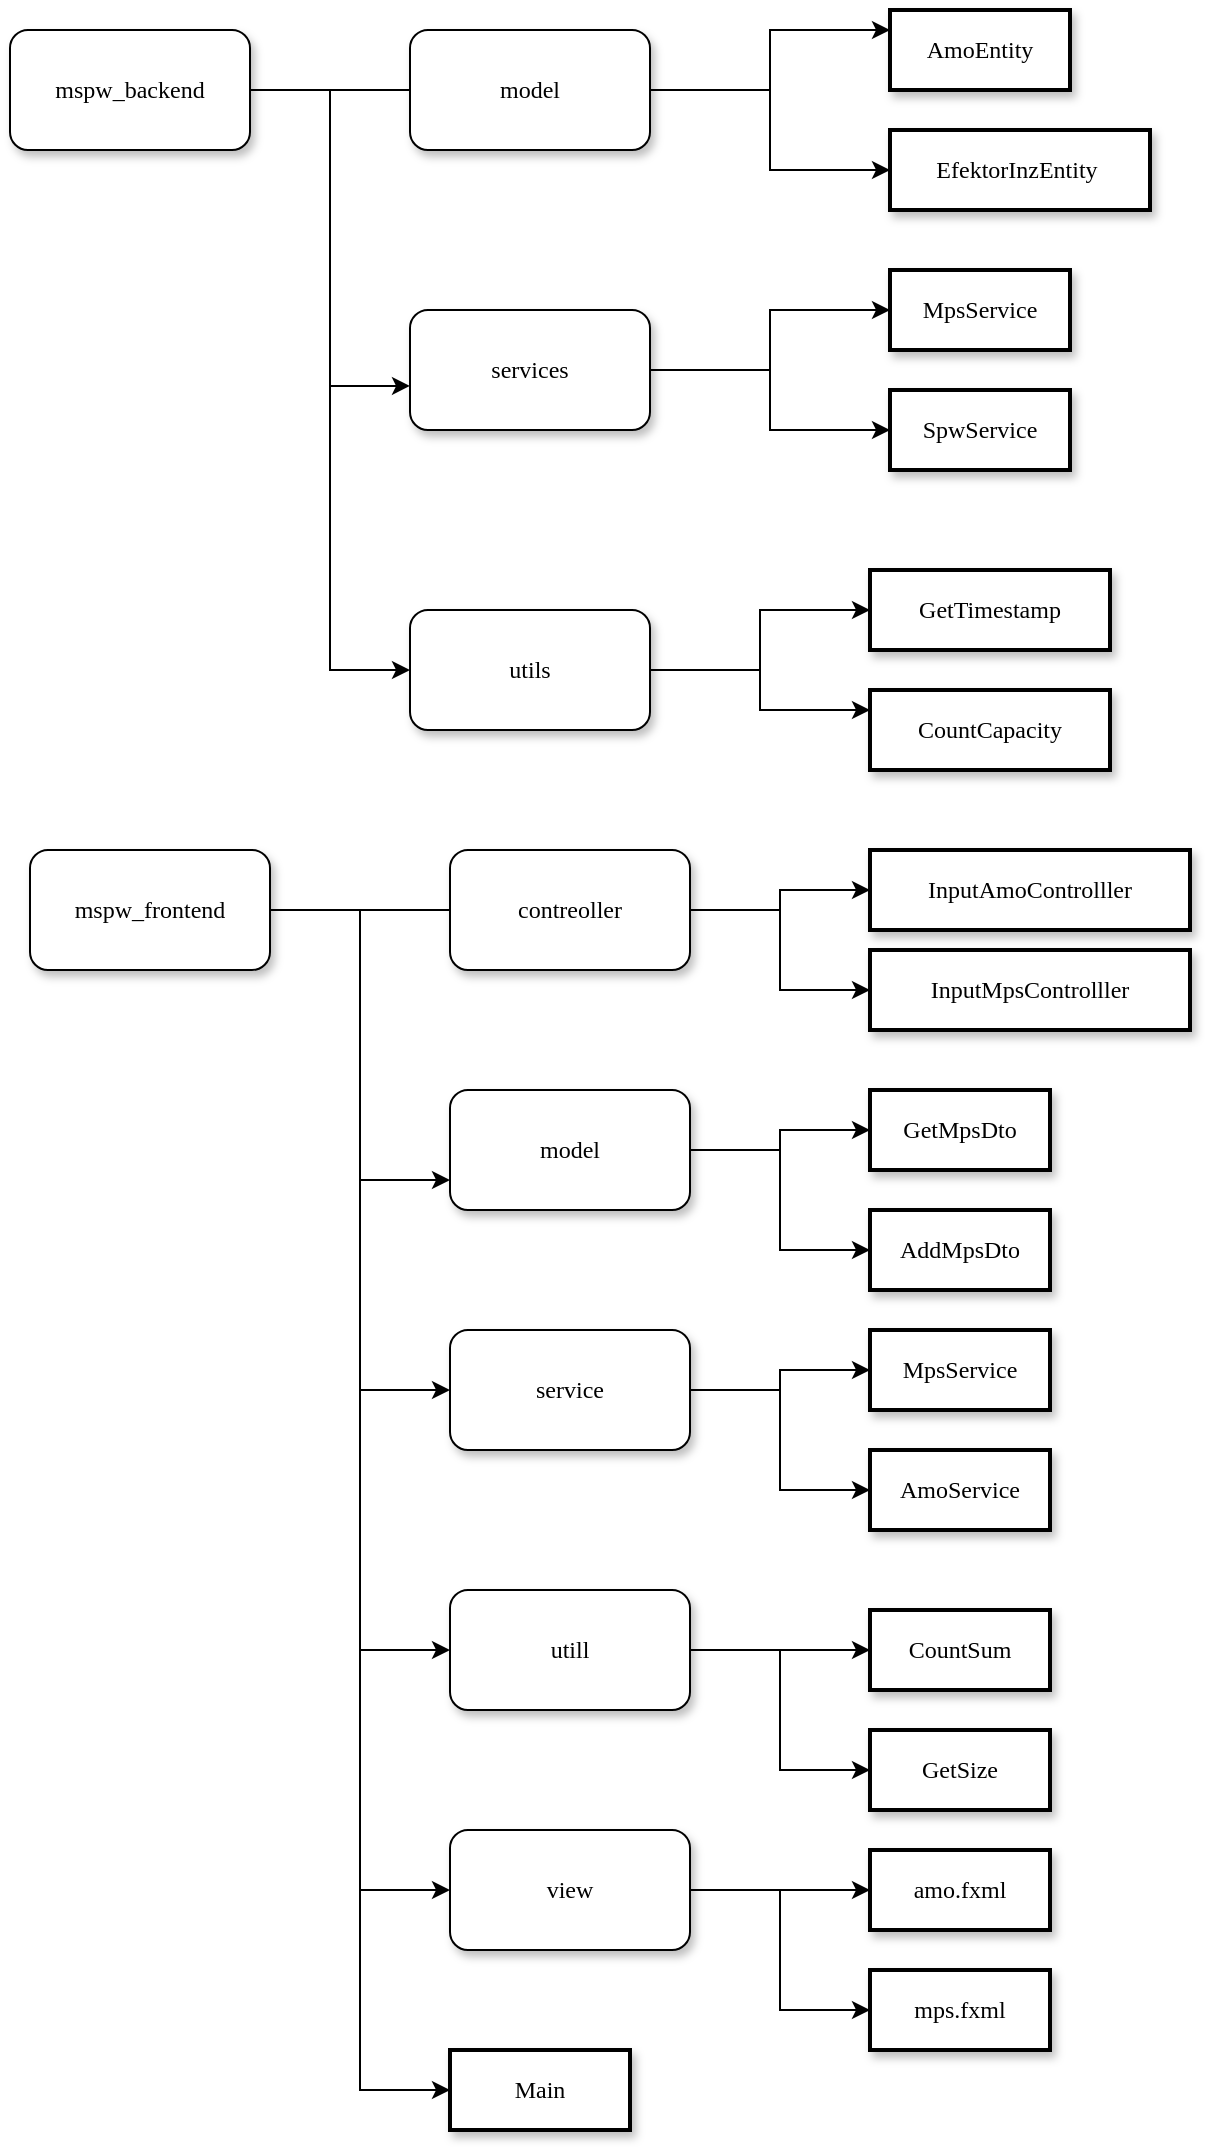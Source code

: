 <mxfile version="22.1.21" type="device">
  <diagram name="Page-1" id="10a91c8b-09ff-31b1-d368-03940ed4cc9e">
    <mxGraphModel dx="712" dy="782" grid="1" gridSize="10" guides="1" tooltips="1" connect="1" arrows="1" fold="1" page="1" pageScale="1" pageWidth="1100" pageHeight="850" background="none" math="0" shadow="0">
      <root>
        <mxCell id="0" />
        <mxCell id="1" parent="0" />
        <mxCell id="wWCb_b6wwUq6npjRhqLN-15" style="edgeStyle=orthogonalEdgeStyle;rounded=0;orthogonalLoop=1;jettySize=auto;html=1;exitX=0.5;exitY=1;exitDx=0;exitDy=0;entryX=0;entryY=0.5;entryDx=0;entryDy=0;" edge="1" parent="1" source="62893188c0fa7362-1" target="wWCb_b6wwUq6npjRhqLN-2">
          <mxGeometry relative="1" as="geometry">
            <Array as="points">
              <mxPoint x="220" y="60" />
              <mxPoint x="320" y="60" />
              <mxPoint x="320" y="350" />
            </Array>
          </mxGeometry>
        </mxCell>
        <mxCell id="62893188c0fa7362-1" value="mspw_backend" style="whiteSpace=wrap;html=1;rounded=1;shadow=1;labelBackgroundColor=none;strokeWidth=1;fontFamily=Verdana;fontSize=12;align=center;" parent="1" vertex="1">
          <mxGeometry x="160" y="30" width="120" height="60" as="geometry" />
        </mxCell>
        <mxCell id="wWCb_b6wwUq6npjRhqLN-36" style="edgeStyle=orthogonalEdgeStyle;rounded=0;orthogonalLoop=1;jettySize=auto;html=1;entryX=0;entryY=0.75;entryDx=0;entryDy=0;" edge="1" parent="1" source="62893188c0fa7362-2" target="62893188c0fa7362-8">
          <mxGeometry relative="1" as="geometry" />
        </mxCell>
        <mxCell id="wWCb_b6wwUq6npjRhqLN-37" style="edgeStyle=orthogonalEdgeStyle;rounded=0;orthogonalLoop=1;jettySize=auto;html=1;entryX=0;entryY=0.5;entryDx=0;entryDy=0;" edge="1" parent="1" source="62893188c0fa7362-2" target="wWCb_b6wwUq6npjRhqLN-22">
          <mxGeometry relative="1" as="geometry" />
        </mxCell>
        <mxCell id="wWCb_b6wwUq6npjRhqLN-38" style="edgeStyle=orthogonalEdgeStyle;rounded=0;orthogonalLoop=1;jettySize=auto;html=1;exitX=1;exitY=0.5;exitDx=0;exitDy=0;entryX=0;entryY=0.5;entryDx=0;entryDy=0;" edge="1" parent="1" source="62893188c0fa7362-2" target="wWCb_b6wwUq6npjRhqLN-23">
          <mxGeometry relative="1" as="geometry" />
        </mxCell>
        <mxCell id="wWCb_b6wwUq6npjRhqLN-39" style="edgeStyle=orthogonalEdgeStyle;rounded=0;orthogonalLoop=1;jettySize=auto;html=1;exitX=1;exitY=0.5;exitDx=0;exitDy=0;entryX=0;entryY=0.5;entryDx=0;entryDy=0;" edge="1" parent="1" source="62893188c0fa7362-2" target="wWCb_b6wwUq6npjRhqLN-26">
          <mxGeometry relative="1" as="geometry" />
        </mxCell>
        <mxCell id="wWCb_b6wwUq6npjRhqLN-40" style="edgeStyle=orthogonalEdgeStyle;rounded=0;orthogonalLoop=1;jettySize=auto;html=1;exitX=1;exitY=0.5;exitDx=0;exitDy=0;entryX=0;entryY=0.5;entryDx=0;entryDy=0;" edge="1" parent="1" source="62893188c0fa7362-2" target="wWCb_b6wwUq6npjRhqLN-35">
          <mxGeometry relative="1" as="geometry" />
        </mxCell>
        <mxCell id="62893188c0fa7362-2" value="&lt;span&gt;mspw_frontend&lt;/span&gt;" style="whiteSpace=wrap;html=1;rounded=1;shadow=1;labelBackgroundColor=none;strokeWidth=1;fontFamily=Verdana;fontSize=12;align=center;" parent="1" vertex="1">
          <mxGeometry x="170" y="440" width="120" height="60" as="geometry" />
        </mxCell>
        <mxCell id="wWCb_b6wwUq6npjRhqLN-12" style="edgeStyle=orthogonalEdgeStyle;rounded=0;orthogonalLoop=1;jettySize=auto;html=1;entryX=0;entryY=0.25;entryDx=0;entryDy=0;" edge="1" parent="1" source="62893188c0fa7362-3" target="wWCb_b6wwUq6npjRhqLN-5">
          <mxGeometry relative="1" as="geometry" />
        </mxCell>
        <mxCell id="wWCb_b6wwUq6npjRhqLN-13" style="edgeStyle=orthogonalEdgeStyle;rounded=0;orthogonalLoop=1;jettySize=auto;html=1;exitX=1;exitY=0.5;exitDx=0;exitDy=0;entryX=0;entryY=0.5;entryDx=0;entryDy=0;" edge="1" parent="1" source="62893188c0fa7362-3" target="wWCb_b6wwUq6npjRhqLN-3">
          <mxGeometry relative="1" as="geometry" />
        </mxCell>
        <mxCell id="62893188c0fa7362-3" value="&lt;span&gt;model&lt;/span&gt;" style="whiteSpace=wrap;html=1;rounded=1;shadow=1;labelBackgroundColor=none;strokeWidth=1;fontFamily=Verdana;fontSize=12;align=center;" parent="1" vertex="1">
          <mxGeometry x="360" y="30" width="120" height="60" as="geometry" />
        </mxCell>
        <mxCell id="62893188c0fa7362-4" value="" style="rounded=0;html=1;labelBackgroundColor=none;startArrow=none;startFill=0;startSize=5;endArrow=none;endFill=0;endSize=5;jettySize=auto;orthogonalLoop=1;strokeWidth=1;fontFamily=Verdana;fontSize=12" parent="1" source="62893188c0fa7362-1" target="62893188c0fa7362-3" edge="1">
          <mxGeometry x="-0.3" y="13" relative="1" as="geometry">
            <mxPoint as="offset" />
          </mxGeometry>
        </mxCell>
        <mxCell id="wWCb_b6wwUq6npjRhqLN-43" style="edgeStyle=orthogonalEdgeStyle;rounded=0;orthogonalLoop=1;jettySize=auto;html=1;exitX=1;exitY=0.5;exitDx=0;exitDy=0;entryX=0;entryY=0.5;entryDx=0;entryDy=0;" edge="1" parent="1" source="62893188c0fa7362-8" target="wWCb_b6wwUq6npjRhqLN-28">
          <mxGeometry relative="1" as="geometry" />
        </mxCell>
        <mxCell id="wWCb_b6wwUq6npjRhqLN-44" style="edgeStyle=orthogonalEdgeStyle;rounded=0;orthogonalLoop=1;jettySize=auto;html=1;exitX=1;exitY=0.5;exitDx=0;exitDy=0;entryX=0;entryY=0.5;entryDx=0;entryDy=0;" edge="1" parent="1" source="62893188c0fa7362-8" target="wWCb_b6wwUq6npjRhqLN-7">
          <mxGeometry relative="1" as="geometry" />
        </mxCell>
        <mxCell id="62893188c0fa7362-8" value="&lt;span&gt;model&lt;/span&gt;" style="whiteSpace=wrap;html=1;rounded=1;shadow=1;labelBackgroundColor=none;strokeWidth=1;fontFamily=Verdana;fontSize=12;align=center;" parent="1" vertex="1">
          <mxGeometry x="380" y="560" width="120" height="60" as="geometry" />
        </mxCell>
        <mxCell id="wWCb_b6wwUq6npjRhqLN-41" style="edgeStyle=orthogonalEdgeStyle;rounded=0;orthogonalLoop=1;jettySize=auto;html=1;exitX=1;exitY=0.5;exitDx=0;exitDy=0;entryX=0;entryY=0.5;entryDx=0;entryDy=0;" edge="1" parent="1" source="62893188c0fa7362-9" target="wWCb_b6wwUq6npjRhqLN-6">
          <mxGeometry relative="1" as="geometry" />
        </mxCell>
        <mxCell id="wWCb_b6wwUq6npjRhqLN-42" style="edgeStyle=orthogonalEdgeStyle;rounded=0;orthogonalLoop=1;jettySize=auto;html=1;exitX=1;exitY=0.5;exitDx=0;exitDy=0;entryX=0;entryY=0.5;entryDx=0;entryDy=0;" edge="1" parent="1" source="62893188c0fa7362-9" target="wWCb_b6wwUq6npjRhqLN-27">
          <mxGeometry relative="1" as="geometry" />
        </mxCell>
        <mxCell id="62893188c0fa7362-9" value="&lt;span&gt;contreoller&lt;/span&gt;" style="whiteSpace=wrap;html=1;rounded=1;shadow=1;labelBackgroundColor=none;strokeWidth=1;fontFamily=Verdana;fontSize=12;align=center;" parent="1" vertex="1">
          <mxGeometry x="380" y="440" width="120" height="60" as="geometry" />
        </mxCell>
        <mxCell id="62893188c0fa7362-15" value="" style="rounded=0;html=1;labelBackgroundColor=none;startArrow=none;startFill=0;startSize=5;endArrow=none;endFill=0;endSize=5;jettySize=auto;orthogonalLoop=1;strokeWidth=1;fontFamily=Verdana;fontSize=12" parent="1" source="62893188c0fa7362-2" target="62893188c0fa7362-9" edge="1">
          <mxGeometry x="-0.2" y="14" relative="1" as="geometry">
            <mxPoint as="offset" />
          </mxGeometry>
        </mxCell>
        <mxCell id="wWCb_b6wwUq6npjRhqLN-16" style="edgeStyle=orthogonalEdgeStyle;rounded=0;orthogonalLoop=1;jettySize=auto;html=1;entryX=0;entryY=0.5;entryDx=0;entryDy=0;" edge="1" parent="1" source="wWCb_b6wwUq6npjRhqLN-1" target="wWCb_b6wwUq6npjRhqLN-11">
          <mxGeometry relative="1" as="geometry" />
        </mxCell>
        <mxCell id="wWCb_b6wwUq6npjRhqLN-17" style="edgeStyle=orthogonalEdgeStyle;rounded=0;orthogonalLoop=1;jettySize=auto;html=1;exitX=1;exitY=0.5;exitDx=0;exitDy=0;entryX=0;entryY=0.5;entryDx=0;entryDy=0;" edge="1" parent="1" source="wWCb_b6wwUq6npjRhqLN-1" target="wWCb_b6wwUq6npjRhqLN-10">
          <mxGeometry relative="1" as="geometry" />
        </mxCell>
        <mxCell id="wWCb_b6wwUq6npjRhqLN-1" value="&lt;span&gt;services&lt;/span&gt;" style="whiteSpace=wrap;html=1;rounded=1;shadow=1;labelBackgroundColor=none;strokeWidth=1;fontFamily=Verdana;fontSize=12;align=center;" vertex="1" parent="1">
          <mxGeometry x="360" y="170" width="120" height="60" as="geometry" />
        </mxCell>
        <mxCell id="wWCb_b6wwUq6npjRhqLN-18" style="edgeStyle=orthogonalEdgeStyle;rounded=0;orthogonalLoop=1;jettySize=auto;html=1;entryX=0;entryY=0.5;entryDx=0;entryDy=0;" edge="1" parent="1" source="wWCb_b6wwUq6npjRhqLN-2" target="wWCb_b6wwUq6npjRhqLN-9">
          <mxGeometry relative="1" as="geometry" />
        </mxCell>
        <mxCell id="wWCb_b6wwUq6npjRhqLN-19" style="edgeStyle=orthogonalEdgeStyle;rounded=0;orthogonalLoop=1;jettySize=auto;html=1;exitX=1;exitY=0.5;exitDx=0;exitDy=0;entryX=0;entryY=0.25;entryDx=0;entryDy=0;" edge="1" parent="1" source="wWCb_b6wwUq6npjRhqLN-2" target="wWCb_b6wwUq6npjRhqLN-8">
          <mxGeometry relative="1" as="geometry" />
        </mxCell>
        <mxCell id="wWCb_b6wwUq6npjRhqLN-2" value="&lt;span&gt;utils&lt;/span&gt;" style="whiteSpace=wrap;html=1;rounded=1;shadow=1;labelBackgroundColor=none;strokeWidth=1;fontFamily=Verdana;fontSize=12;align=center;" vertex="1" parent="1">
          <mxGeometry x="360" y="320" width="120" height="60" as="geometry" />
        </mxCell>
        <mxCell id="wWCb_b6wwUq6npjRhqLN-3" value="&lt;span&gt;EfektorInzEntity&amp;nbsp;&lt;/span&gt;" style="whiteSpace=wrap;html=1;rounded=0;shadow=1;labelBackgroundColor=none;strokeWidth=2;fontFamily=Verdana;fontSize=12;align=center;" vertex="1" parent="1">
          <mxGeometry x="600" y="80" width="130" height="40" as="geometry" />
        </mxCell>
        <mxCell id="wWCb_b6wwUq6npjRhqLN-5" value="&lt;span&gt;AmoEntity&lt;/span&gt;" style="whiteSpace=wrap;html=1;rounded=0;shadow=1;labelBackgroundColor=none;strokeWidth=2;fontFamily=Verdana;fontSize=12;align=center;" vertex="1" parent="1">
          <mxGeometry x="600" y="20" width="90" height="40" as="geometry" />
        </mxCell>
        <mxCell id="wWCb_b6wwUq6npjRhqLN-6" value="&lt;span&gt;InputAmoControlller&lt;/span&gt;" style="whiteSpace=wrap;html=1;rounded=0;shadow=1;labelBackgroundColor=none;strokeWidth=2;fontFamily=Verdana;fontSize=12;align=center;" vertex="1" parent="1">
          <mxGeometry x="590" y="440" width="160" height="40" as="geometry" />
        </mxCell>
        <mxCell id="wWCb_b6wwUq6npjRhqLN-7" value="&lt;span&gt;AddMpsDto&lt;/span&gt;" style="whiteSpace=wrap;html=1;rounded=0;shadow=1;labelBackgroundColor=none;strokeWidth=2;fontFamily=Verdana;fontSize=12;align=center;" vertex="1" parent="1">
          <mxGeometry x="590" y="620" width="90" height="40" as="geometry" />
        </mxCell>
        <mxCell id="wWCb_b6wwUq6npjRhqLN-8" value="&lt;span&gt;CountCapacity&lt;/span&gt;" style="whiteSpace=wrap;html=1;rounded=0;shadow=1;labelBackgroundColor=none;strokeWidth=2;fontFamily=Verdana;fontSize=12;align=center;" vertex="1" parent="1">
          <mxGeometry x="590" y="360" width="120" height="40" as="geometry" />
        </mxCell>
        <mxCell id="wWCb_b6wwUq6npjRhqLN-9" value="&lt;span&gt;GetTimestamp&lt;/span&gt;" style="whiteSpace=wrap;html=1;rounded=0;shadow=1;labelBackgroundColor=none;strokeWidth=2;fontFamily=Verdana;fontSize=12;align=center;" vertex="1" parent="1">
          <mxGeometry x="590" y="300" width="120" height="40" as="geometry" />
        </mxCell>
        <mxCell id="wWCb_b6wwUq6npjRhqLN-10" value="&lt;span&gt;SpwService&lt;/span&gt;" style="whiteSpace=wrap;html=1;rounded=0;shadow=1;labelBackgroundColor=none;strokeWidth=2;fontFamily=Verdana;fontSize=12;align=center;" vertex="1" parent="1">
          <mxGeometry x="600" y="210" width="90" height="40" as="geometry" />
        </mxCell>
        <mxCell id="wWCb_b6wwUq6npjRhqLN-11" value="&lt;span&gt;MpsService&lt;/span&gt;" style="whiteSpace=wrap;html=1;rounded=0;shadow=1;labelBackgroundColor=none;strokeWidth=2;fontFamily=Verdana;fontSize=12;align=center;" vertex="1" parent="1">
          <mxGeometry x="600" y="150" width="90" height="40" as="geometry" />
        </mxCell>
        <mxCell id="wWCb_b6wwUq6npjRhqLN-14" style="edgeStyle=orthogonalEdgeStyle;rounded=0;orthogonalLoop=1;jettySize=auto;html=1;entryX=0;entryY=0.633;entryDx=0;entryDy=0;entryPerimeter=0;" edge="1" parent="1" source="62893188c0fa7362-1" target="wWCb_b6wwUq6npjRhqLN-1">
          <mxGeometry relative="1" as="geometry" />
        </mxCell>
        <mxCell id="wWCb_b6wwUq6npjRhqLN-45" style="edgeStyle=orthogonalEdgeStyle;rounded=0;orthogonalLoop=1;jettySize=auto;html=1;exitX=1;exitY=0.5;exitDx=0;exitDy=0;entryX=0;entryY=0.5;entryDx=0;entryDy=0;" edge="1" parent="1" source="wWCb_b6wwUq6npjRhqLN-22" target="wWCb_b6wwUq6npjRhqLN-29">
          <mxGeometry relative="1" as="geometry" />
        </mxCell>
        <mxCell id="wWCb_b6wwUq6npjRhqLN-46" style="edgeStyle=orthogonalEdgeStyle;rounded=0;orthogonalLoop=1;jettySize=auto;html=1;exitX=1;exitY=0.5;exitDx=0;exitDy=0;entryX=0;entryY=0.5;entryDx=0;entryDy=0;" edge="1" parent="1" source="wWCb_b6wwUq6npjRhqLN-22" target="wWCb_b6wwUq6npjRhqLN-32">
          <mxGeometry relative="1" as="geometry" />
        </mxCell>
        <mxCell id="wWCb_b6wwUq6npjRhqLN-22" value="&lt;span&gt;service&lt;/span&gt;" style="whiteSpace=wrap;html=1;rounded=1;shadow=1;labelBackgroundColor=none;strokeWidth=1;fontFamily=Verdana;fontSize=12;align=center;" vertex="1" parent="1">
          <mxGeometry x="380" y="680" width="120" height="60" as="geometry" />
        </mxCell>
        <mxCell id="wWCb_b6wwUq6npjRhqLN-47" style="edgeStyle=orthogonalEdgeStyle;rounded=0;orthogonalLoop=1;jettySize=auto;html=1;exitX=1;exitY=0.5;exitDx=0;exitDy=0;entryX=0;entryY=0.5;entryDx=0;entryDy=0;" edge="1" parent="1" source="wWCb_b6wwUq6npjRhqLN-23" target="wWCb_b6wwUq6npjRhqLN-31">
          <mxGeometry relative="1" as="geometry" />
        </mxCell>
        <mxCell id="wWCb_b6wwUq6npjRhqLN-48" style="edgeStyle=orthogonalEdgeStyle;rounded=0;orthogonalLoop=1;jettySize=auto;html=1;exitX=1;exitY=0.5;exitDx=0;exitDy=0;entryX=0;entryY=0.5;entryDx=0;entryDy=0;" edge="1" parent="1" source="wWCb_b6wwUq6npjRhqLN-23" target="wWCb_b6wwUq6npjRhqLN-30">
          <mxGeometry relative="1" as="geometry" />
        </mxCell>
        <mxCell id="wWCb_b6wwUq6npjRhqLN-23" value="&lt;span&gt;utill&lt;/span&gt;" style="whiteSpace=wrap;html=1;rounded=1;shadow=1;labelBackgroundColor=none;strokeWidth=1;fontFamily=Verdana;fontSize=12;align=center;" vertex="1" parent="1">
          <mxGeometry x="380" y="810" width="120" height="60" as="geometry" />
        </mxCell>
        <mxCell id="wWCb_b6wwUq6npjRhqLN-49" style="edgeStyle=orthogonalEdgeStyle;rounded=0;orthogonalLoop=1;jettySize=auto;html=1;exitX=1;exitY=0.5;exitDx=0;exitDy=0;" edge="1" parent="1" source="wWCb_b6wwUq6npjRhqLN-26" target="wWCb_b6wwUq6npjRhqLN-33">
          <mxGeometry relative="1" as="geometry" />
        </mxCell>
        <mxCell id="wWCb_b6wwUq6npjRhqLN-50" style="edgeStyle=orthogonalEdgeStyle;rounded=0;orthogonalLoop=1;jettySize=auto;html=1;exitX=1;exitY=0.5;exitDx=0;exitDy=0;entryX=0;entryY=0.5;entryDx=0;entryDy=0;" edge="1" parent="1" source="wWCb_b6wwUq6npjRhqLN-26" target="wWCb_b6wwUq6npjRhqLN-34">
          <mxGeometry relative="1" as="geometry" />
        </mxCell>
        <mxCell id="wWCb_b6wwUq6npjRhqLN-26" value="&lt;span&gt;view&lt;/span&gt;" style="whiteSpace=wrap;html=1;rounded=1;shadow=1;labelBackgroundColor=none;strokeWidth=1;fontFamily=Verdana;fontSize=12;align=center;" vertex="1" parent="1">
          <mxGeometry x="380" y="930" width="120" height="60" as="geometry" />
        </mxCell>
        <mxCell id="wWCb_b6wwUq6npjRhqLN-27" value="InputMpsControlller" style="whiteSpace=wrap;html=1;rounded=0;shadow=1;labelBackgroundColor=none;strokeWidth=2;fontFamily=Verdana;fontSize=12;align=center;" vertex="1" parent="1">
          <mxGeometry x="590" y="490" width="160" height="40" as="geometry" />
        </mxCell>
        <mxCell id="wWCb_b6wwUq6npjRhqLN-28" value="&lt;span&gt;GetMpsDto&lt;/span&gt;" style="whiteSpace=wrap;html=1;rounded=0;shadow=1;labelBackgroundColor=none;strokeWidth=2;fontFamily=Verdana;fontSize=12;align=center;" vertex="1" parent="1">
          <mxGeometry x="590" y="560" width="90" height="40" as="geometry" />
        </mxCell>
        <mxCell id="wWCb_b6wwUq6npjRhqLN-29" value="MpsService" style="whiteSpace=wrap;html=1;rounded=0;shadow=1;labelBackgroundColor=none;strokeWidth=2;fontFamily=Verdana;fontSize=12;align=center;" vertex="1" parent="1">
          <mxGeometry x="590" y="680" width="90" height="40" as="geometry" />
        </mxCell>
        <mxCell id="wWCb_b6wwUq6npjRhqLN-30" value="GetSize" style="whiteSpace=wrap;html=1;rounded=0;shadow=1;labelBackgroundColor=none;strokeWidth=2;fontFamily=Verdana;fontSize=12;align=center;" vertex="1" parent="1">
          <mxGeometry x="590" y="880" width="90" height="40" as="geometry" />
        </mxCell>
        <mxCell id="wWCb_b6wwUq6npjRhqLN-31" value="CountSum" style="whiteSpace=wrap;html=1;rounded=0;shadow=1;labelBackgroundColor=none;strokeWidth=2;fontFamily=Verdana;fontSize=12;align=center;" vertex="1" parent="1">
          <mxGeometry x="590" y="820" width="90" height="40" as="geometry" />
        </mxCell>
        <mxCell id="wWCb_b6wwUq6npjRhqLN-32" value="&lt;span&gt;AmoService&lt;/span&gt;" style="whiteSpace=wrap;html=1;rounded=0;shadow=1;labelBackgroundColor=none;strokeWidth=2;fontFamily=Verdana;fontSize=12;align=center;" vertex="1" parent="1">
          <mxGeometry x="590" y="740" width="90" height="40" as="geometry" />
        </mxCell>
        <mxCell id="wWCb_b6wwUq6npjRhqLN-33" value="&lt;span&gt;amo.fxml&lt;/span&gt;" style="whiteSpace=wrap;html=1;rounded=0;shadow=1;labelBackgroundColor=none;strokeWidth=2;fontFamily=Verdana;fontSize=12;align=center;" vertex="1" parent="1">
          <mxGeometry x="590" y="940" width="90" height="40" as="geometry" />
        </mxCell>
        <mxCell id="wWCb_b6wwUq6npjRhqLN-34" value="&lt;span&gt;mps.fxml&lt;/span&gt;" style="whiteSpace=wrap;html=1;rounded=0;shadow=1;labelBackgroundColor=none;strokeWidth=2;fontFamily=Verdana;fontSize=12;align=center;" vertex="1" parent="1">
          <mxGeometry x="590" y="1000" width="90" height="40" as="geometry" />
        </mxCell>
        <mxCell id="wWCb_b6wwUq6npjRhqLN-35" value="&lt;span&gt;Main&lt;/span&gt;" style="whiteSpace=wrap;html=1;rounded=0;shadow=1;labelBackgroundColor=none;strokeWidth=2;fontFamily=Verdana;fontSize=12;align=center;" vertex="1" parent="1">
          <mxGeometry x="380" y="1040" width="90" height="40" as="geometry" />
        </mxCell>
      </root>
    </mxGraphModel>
  </diagram>
</mxfile>
